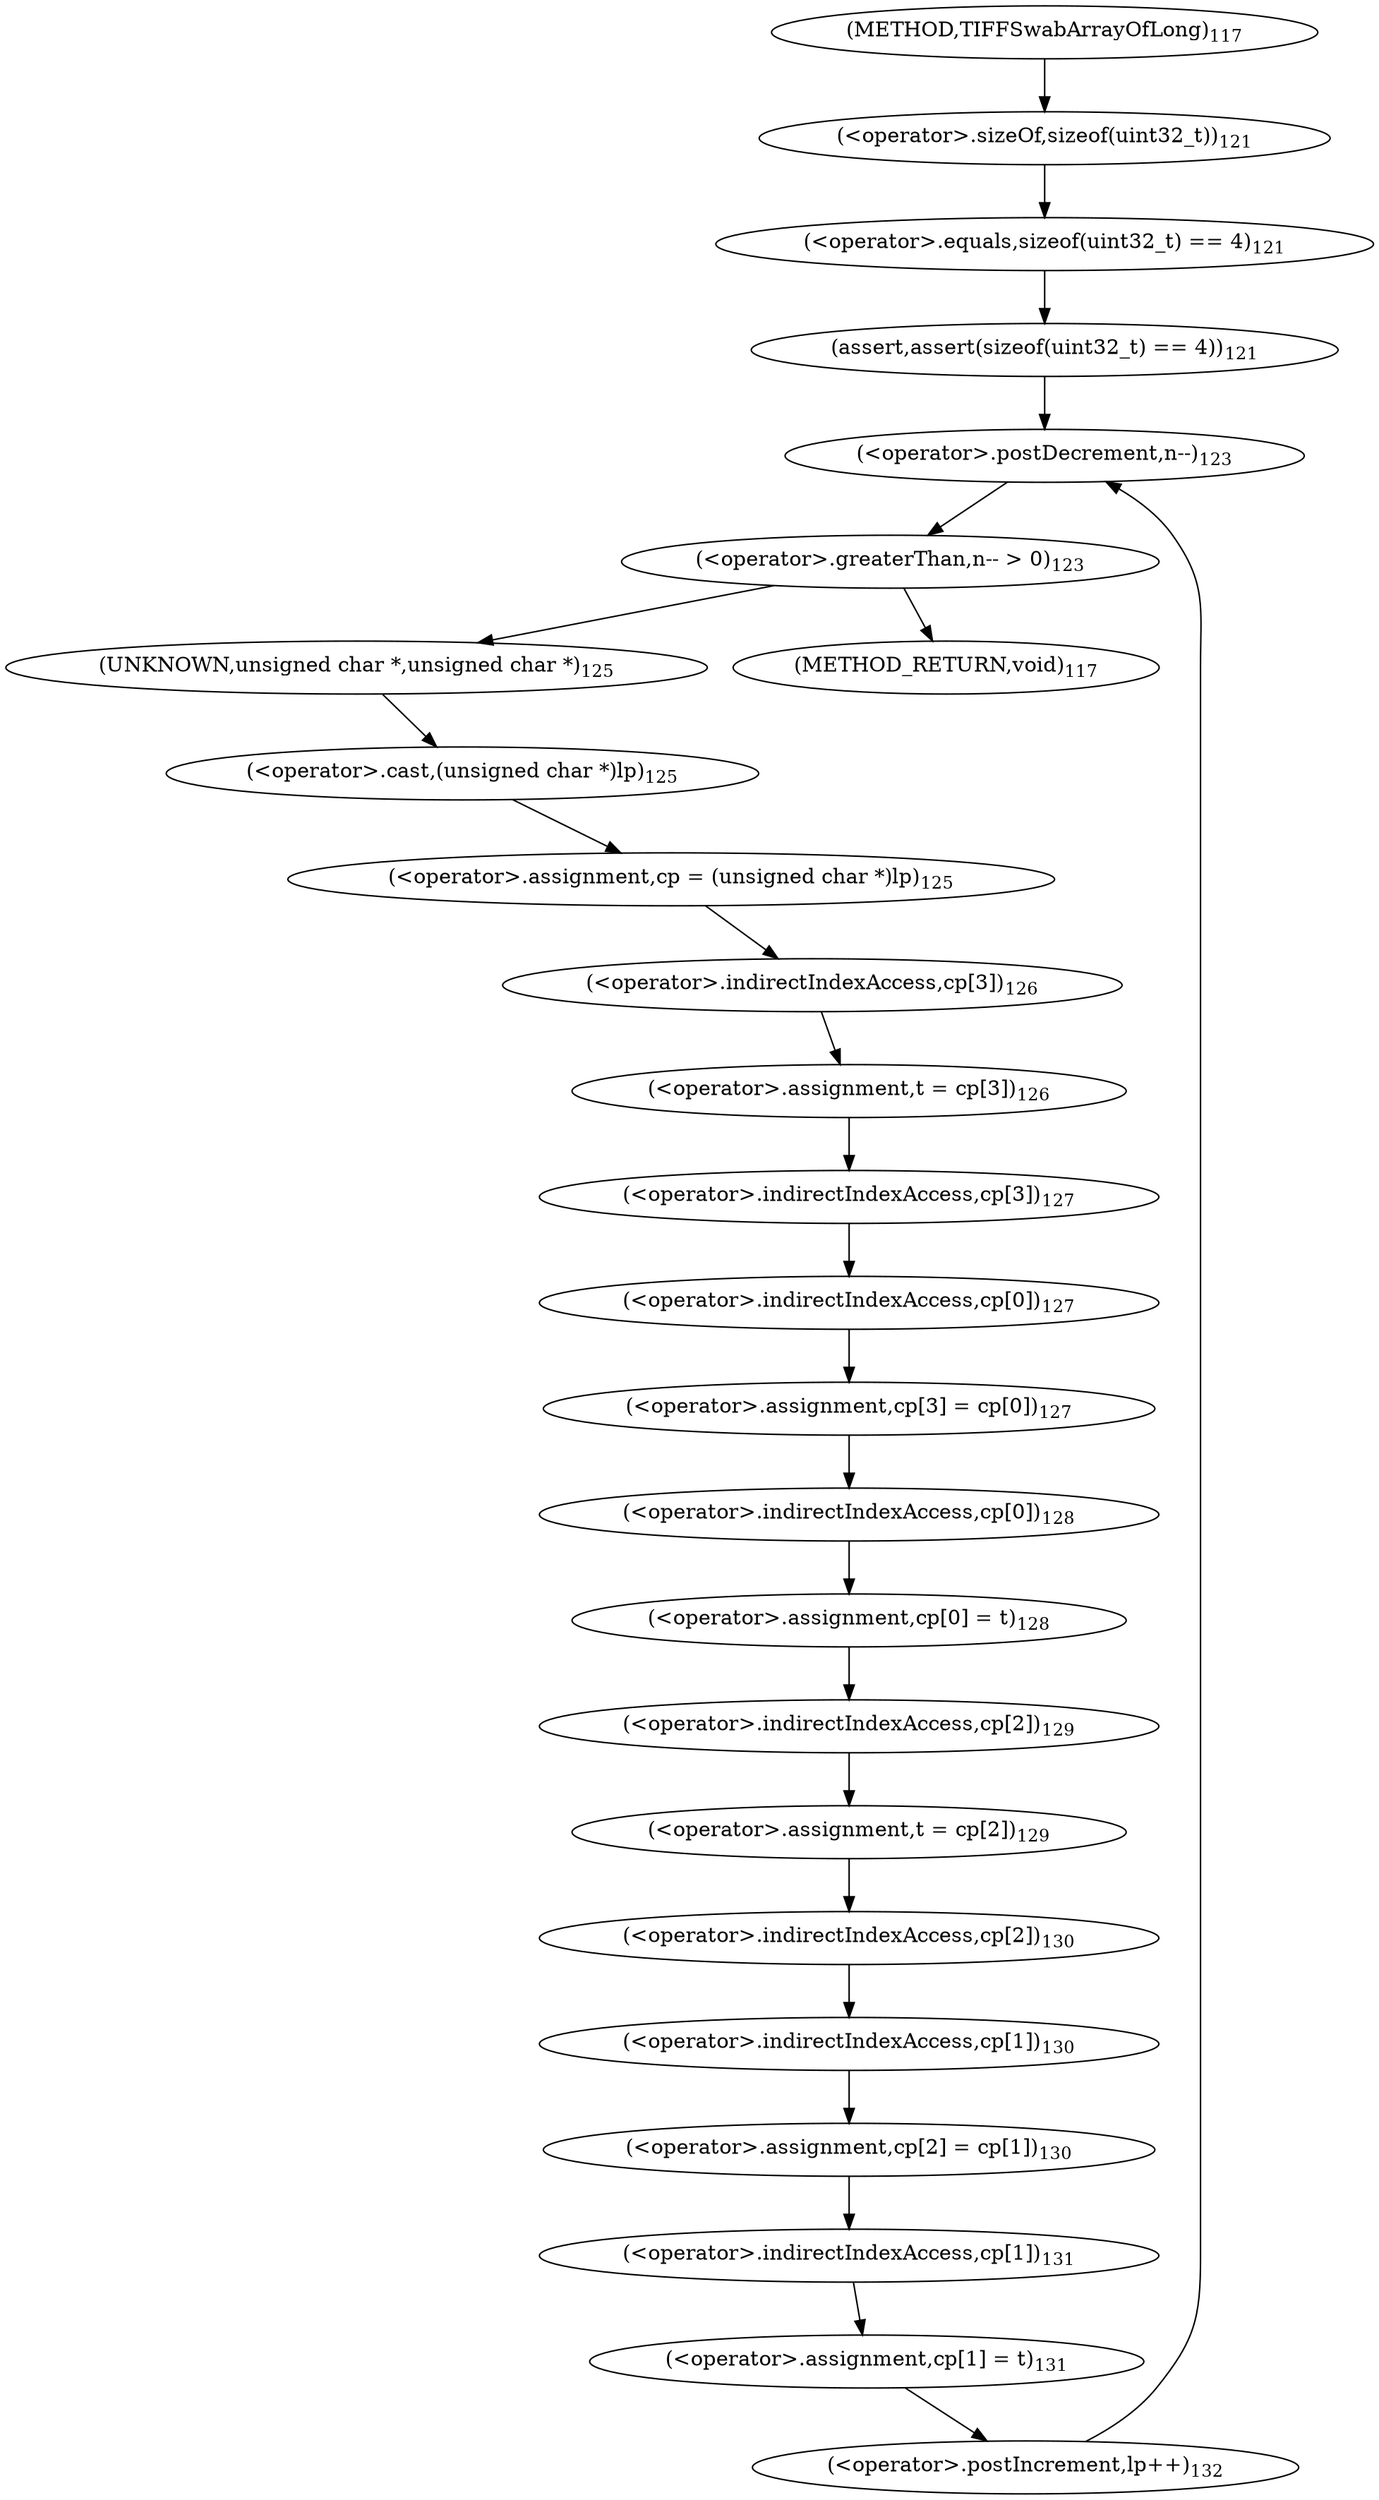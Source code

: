 digraph "TIFFSwabArrayOfLong" {  
"34536" [label = <(assert,assert(sizeof(uint32_t) == 4))<SUB>121</SUB>> ]
"34537" [label = <(&lt;operator&gt;.equals,sizeof(uint32_t) == 4)<SUB>121</SUB>> ]
"34542" [label = <(&lt;operator&gt;.greaterThan,n-- &gt; 0)<SUB>123</SUB>> ]
"34538" [label = <(&lt;operator&gt;.sizeOf,sizeof(uint32_t))<SUB>121</SUB>> ]
"34543" [label = <(&lt;operator&gt;.postDecrement,n--)<SUB>123</SUB>> ]
"34547" [label = <(&lt;operator&gt;.assignment,cp = (unsigned char *)lp)<SUB>125</SUB>> ]
"34552" [label = <(&lt;operator&gt;.assignment,t = cp[3])<SUB>126</SUB>> ]
"34557" [label = <(&lt;operator&gt;.assignment,cp[3] = cp[0])<SUB>127</SUB>> ]
"34564" [label = <(&lt;operator&gt;.assignment,cp[0] = t)<SUB>128</SUB>> ]
"34569" [label = <(&lt;operator&gt;.assignment,t = cp[2])<SUB>129</SUB>> ]
"34574" [label = <(&lt;operator&gt;.assignment,cp[2] = cp[1])<SUB>130</SUB>> ]
"34581" [label = <(&lt;operator&gt;.assignment,cp[1] = t)<SUB>131</SUB>> ]
"34586" [label = <(&lt;operator&gt;.postIncrement,lp++)<SUB>132</SUB>> ]
"34549" [label = <(&lt;operator&gt;.cast,(unsigned char *)lp)<SUB>125</SUB>> ]
"34554" [label = <(&lt;operator&gt;.indirectIndexAccess,cp[3])<SUB>126</SUB>> ]
"34558" [label = <(&lt;operator&gt;.indirectIndexAccess,cp[3])<SUB>127</SUB>> ]
"34561" [label = <(&lt;operator&gt;.indirectIndexAccess,cp[0])<SUB>127</SUB>> ]
"34565" [label = <(&lt;operator&gt;.indirectIndexAccess,cp[0])<SUB>128</SUB>> ]
"34571" [label = <(&lt;operator&gt;.indirectIndexAccess,cp[2])<SUB>129</SUB>> ]
"34575" [label = <(&lt;operator&gt;.indirectIndexAccess,cp[2])<SUB>130</SUB>> ]
"34578" [label = <(&lt;operator&gt;.indirectIndexAccess,cp[1])<SUB>130</SUB>> ]
"34582" [label = <(&lt;operator&gt;.indirectIndexAccess,cp[1])<SUB>131</SUB>> ]
"34550" [label = <(UNKNOWN,unsigned char *,unsigned char *)<SUB>125</SUB>> ]
"34530" [label = <(METHOD,TIFFSwabArrayOfLong)<SUB>117</SUB>> ]
"34588" [label = <(METHOD_RETURN,void)<SUB>117</SUB>> ]
  "34536" -> "34543" 
  "34537" -> "34536" 
  "34542" -> "34588" 
  "34542" -> "34550" 
  "34538" -> "34537" 
  "34543" -> "34542" 
  "34547" -> "34554" 
  "34552" -> "34558" 
  "34557" -> "34565" 
  "34564" -> "34571" 
  "34569" -> "34575" 
  "34574" -> "34582" 
  "34581" -> "34586" 
  "34586" -> "34543" 
  "34549" -> "34547" 
  "34554" -> "34552" 
  "34558" -> "34561" 
  "34561" -> "34557" 
  "34565" -> "34564" 
  "34571" -> "34569" 
  "34575" -> "34578" 
  "34578" -> "34574" 
  "34582" -> "34581" 
  "34550" -> "34549" 
  "34530" -> "34538" 
}
